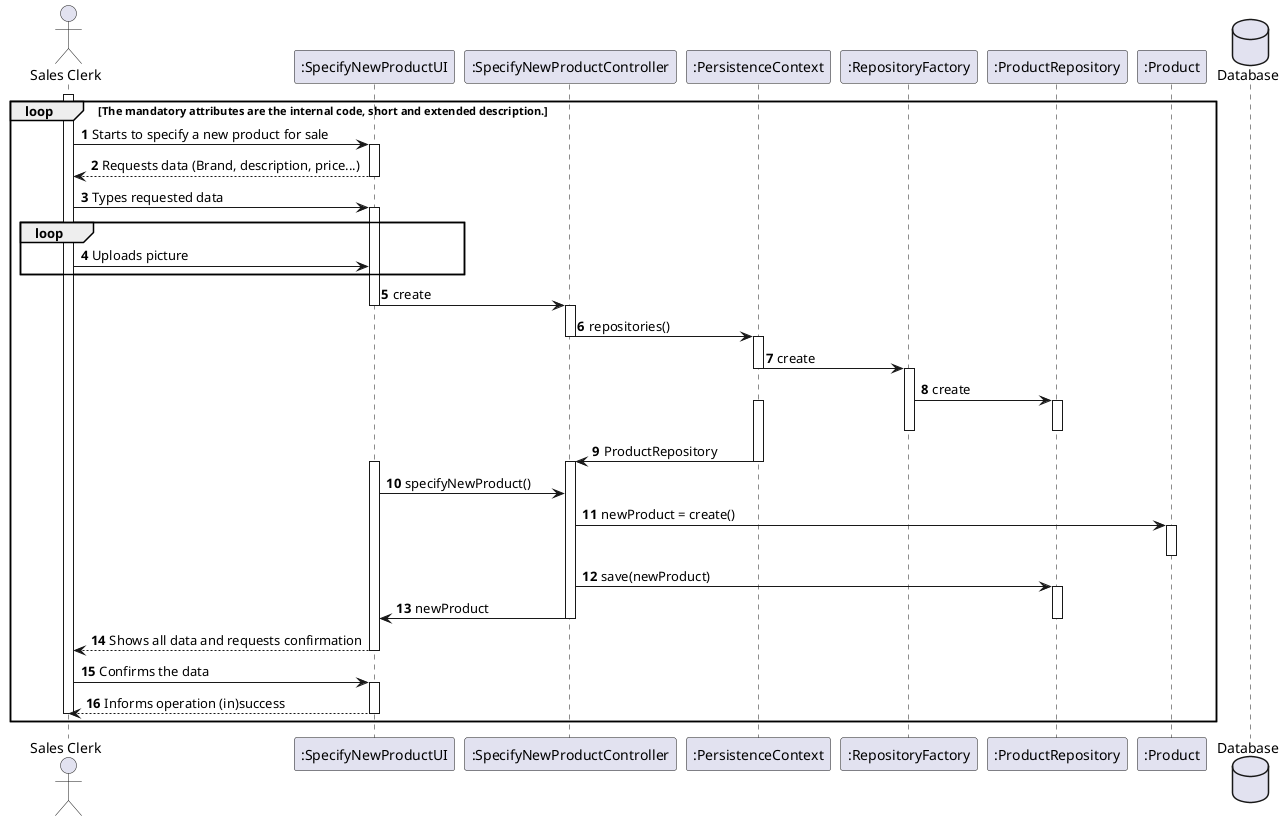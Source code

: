 @startuml
autonumber
actor "Sales Clerk" as SC
participant ":SpecifyNewProductUI" as UI
participant ":SpecifyNewProductController" as CTRL
participant ":PersistenceContext" as PC
participant ":RepositoryFactory" as RF
participant ":ProductRepository" as ProdRep
participant ":Product" as Prod

loop The mandatory attributes are the internal code, short and extended description.
activate SC

SC -> UI : Starts to specify a new product for sale
activate UI

UI --> SC : Requests data (Brand, description, price...)
deactivate UI

SC -> UI : Types requested data
activate UI
loop
SC -> UI : Uploads picture
end loop


UI -> CTRL : create
deactivate UI
activate CTRL


CTRL -> PC : repositories()
deactivate CTRL
activate PC
PC -> RF : create
deactivate PC
activate RF

RF -> ProdRep : create
activate ProdRep
deactivate RF


deactivate ProdRep

activate PC
PC -> CTRL : ProductRepository
deactivate PC
activate CTRL
deactivate CTRL

activate UI
UI -> CTRL : specifyNewProduct()

CTRL -> Prod : newProduct = create()
activate Prod
deactivate Prod


CTRL -> ProdRep : save(newProduct)
activate ProdRep

CTRL -> UI : newProduct

deactivate CTRL

deactivate ProdRep

UI --> SC :Shows all data and requests confirmation
deactivate UI

SC -> UI : Confirms the data
activate UI

UI --> SC : Informs operation (in)success
deactivate UI

deactivate SC
end loop
database "Database" as DB

@enduml